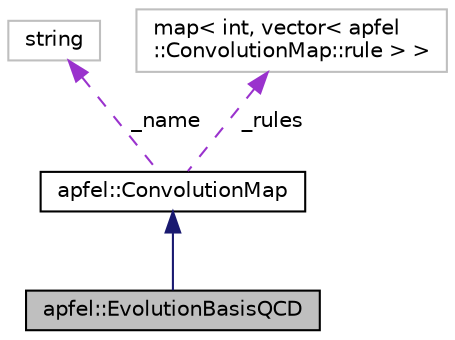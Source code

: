 digraph "apfel::EvolutionBasisQCD"
{
  edge [fontname="Helvetica",fontsize="10",labelfontname="Helvetica",labelfontsize="10"];
  node [fontname="Helvetica",fontsize="10",shape=record];
  Node2 [label="apfel::EvolutionBasisQCD",height=0.2,width=0.4,color="black", fillcolor="grey75", style="filled", fontcolor="black"];
  Node3 -> Node2 [dir="back",color="midnightblue",fontsize="10",style="solid",fontname="Helvetica"];
  Node3 [label="apfel::ConvolutionMap",height=0.2,width=0.4,color="black", fillcolor="white", style="filled",URL="$a00223.html",tooltip="The ConvolutionMap class provides a common set of tools to autodiscover the combination rules between..."];
  Node4 -> Node3 [dir="back",color="darkorchid3",fontsize="10",style="dashed",label=" _name" ,fontname="Helvetica"];
  Node4 [label="string",height=0.2,width=0.4,color="grey75", fillcolor="white", style="filled"];
  Node5 -> Node3 [dir="back",color="darkorchid3",fontsize="10",style="dashed",label=" _rules" ,fontname="Helvetica"];
  Node5 [label="map\< int, vector\< apfel\l::ConvolutionMap::rule \> \>",height=0.2,width=0.4,color="grey75", fillcolor="white", style="filled"];
}
